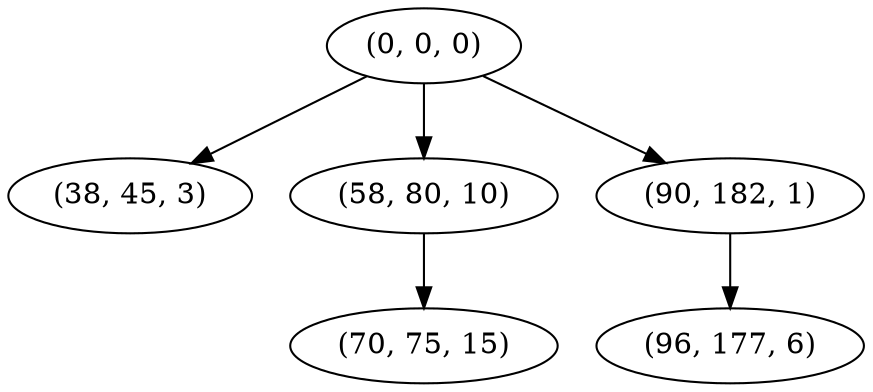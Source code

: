 digraph tree {
    "(0, 0, 0)";
    "(38, 45, 3)";
    "(58, 80, 10)";
    "(70, 75, 15)";
    "(90, 182, 1)";
    "(96, 177, 6)";
    "(0, 0, 0)" -> "(38, 45, 3)";
    "(0, 0, 0)" -> "(58, 80, 10)";
    "(0, 0, 0)" -> "(90, 182, 1)";
    "(58, 80, 10)" -> "(70, 75, 15)";
    "(90, 182, 1)" -> "(96, 177, 6)";
}
